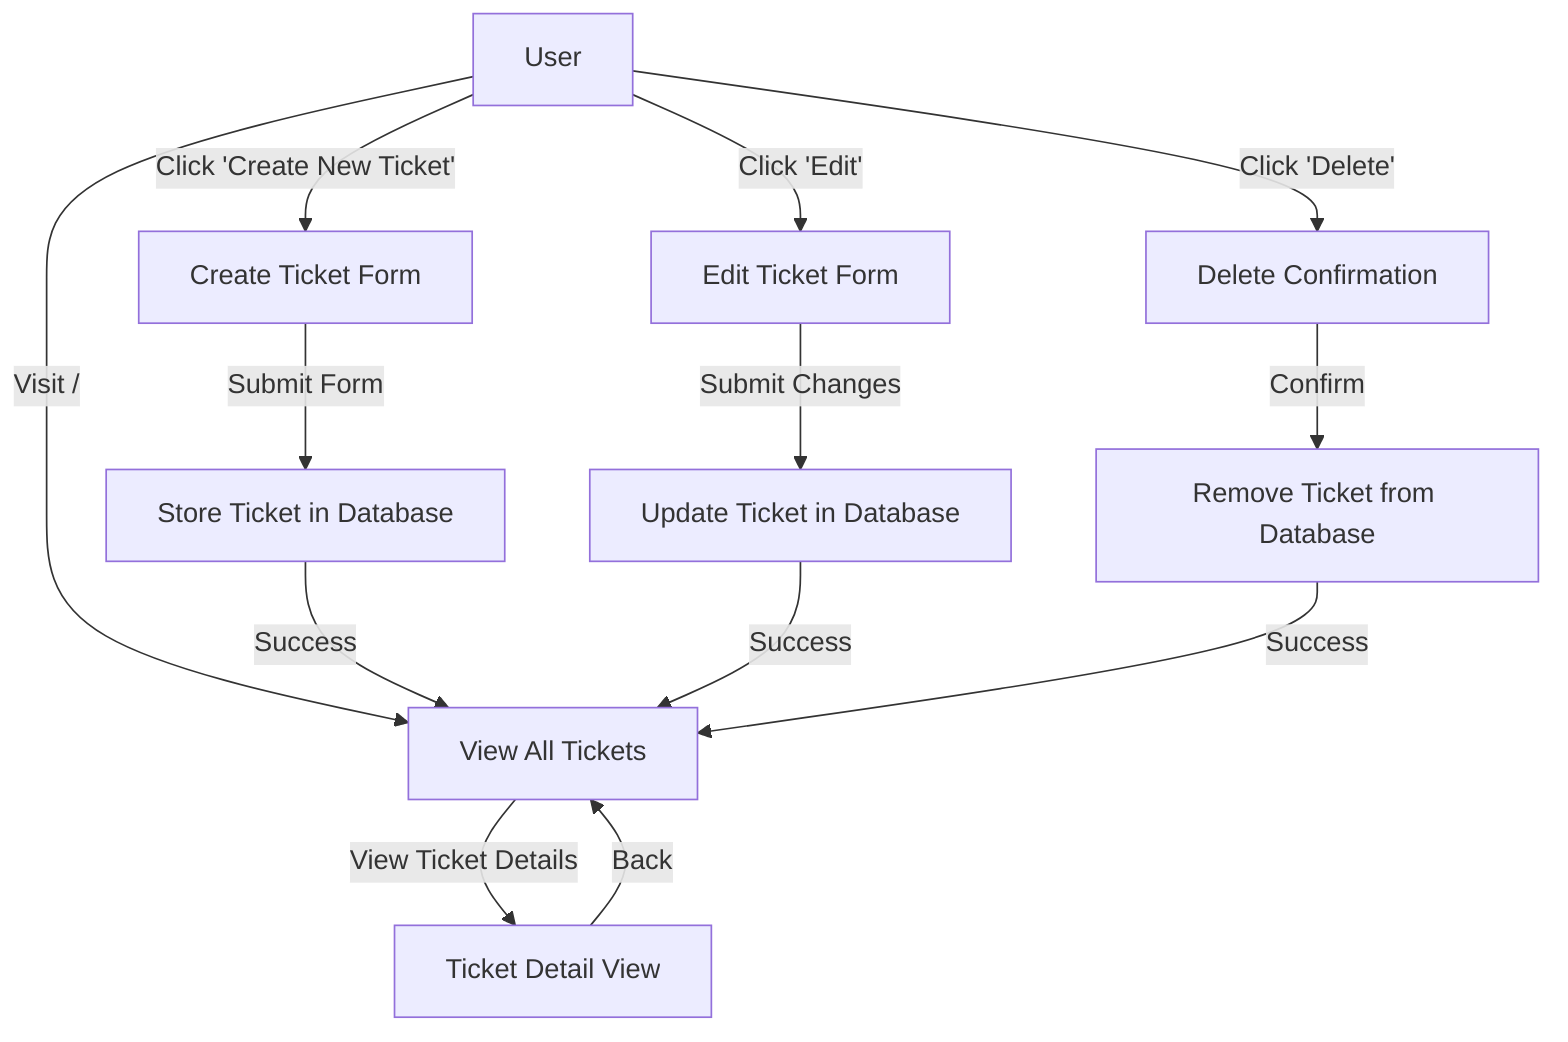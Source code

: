 flowchart TD
    A[User] -->|Visit /| B[View All Tickets]
    A -->|Click 'Create New Ticket'| C[Create Ticket Form]
    C -->|Submit Form| D[Store Ticket in Database]
    D -->|Success| B
    
    A -->|Click 'Edit'| E[Edit Ticket Form]
    E -->|Submit Changes| F[Update Ticket in Database]
    F -->|Success| B
    
    A -->|Click 'Delete'| G[Delete Confirmation]
    G -->|Confirm| H[Remove Ticket from Database]
    H -->|Success| B
    
    B -->|View Ticket Details| I[Ticket Detail View]
    I -->|Back| B